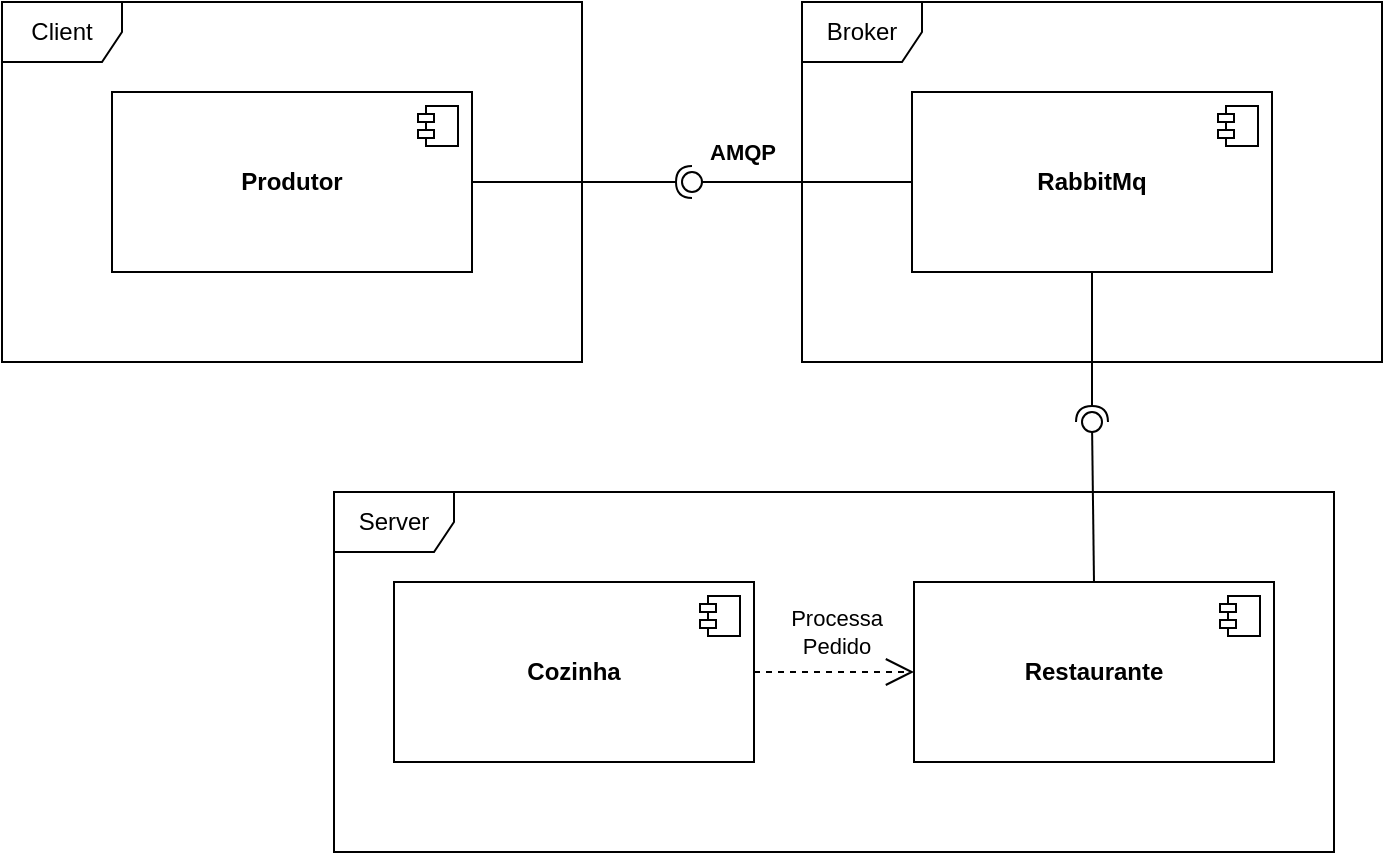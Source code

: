 <mxfile version="24.7.16">
  <diagram name="Page-1" id="SXDIz1O8bFwts2_nE0uL">
    <mxGraphModel dx="1361" dy="629" grid="1" gridSize="10" guides="1" tooltips="1" connect="1" arrows="1" fold="1" page="1" pageScale="1" pageWidth="850" pageHeight="1100" math="0" shadow="0">
      <root>
        <mxCell id="0" />
        <mxCell id="1" parent="0" />
        <mxCell id="FkhsFR7Fl35TN2OS2gGM-1" value="&lt;b&gt;Produtor&lt;/b&gt;" style="html=1;dropTarget=0;whiteSpace=wrap;" vertex="1" parent="1">
          <mxGeometry x="115" y="290" width="180" height="90" as="geometry" />
        </mxCell>
        <mxCell id="FkhsFR7Fl35TN2OS2gGM-2" value="" style="shape=module;jettyWidth=8;jettyHeight=4;" vertex="1" parent="FkhsFR7Fl35TN2OS2gGM-1">
          <mxGeometry x="1" width="20" height="20" relative="1" as="geometry">
            <mxPoint x="-27" y="7" as="offset" />
          </mxGeometry>
        </mxCell>
        <mxCell id="FkhsFR7Fl35TN2OS2gGM-3" value="&lt;b&gt;Restaurante&lt;/b&gt;" style="html=1;dropTarget=0;whiteSpace=wrap;" vertex="1" parent="1">
          <mxGeometry x="516" y="535" width="180" height="90" as="geometry" />
        </mxCell>
        <mxCell id="FkhsFR7Fl35TN2OS2gGM-4" value="" style="shape=module;jettyWidth=8;jettyHeight=4;" vertex="1" parent="FkhsFR7Fl35TN2OS2gGM-3">
          <mxGeometry x="1" width="20" height="20" relative="1" as="geometry">
            <mxPoint x="-27" y="7" as="offset" />
          </mxGeometry>
        </mxCell>
        <mxCell id="FkhsFR7Fl35TN2OS2gGM-5" value="&lt;b&gt;Cozinha&lt;/b&gt;" style="html=1;dropTarget=0;whiteSpace=wrap;" vertex="1" parent="1">
          <mxGeometry x="256" y="535" width="180" height="90" as="geometry" />
        </mxCell>
        <mxCell id="FkhsFR7Fl35TN2OS2gGM-6" value="" style="shape=module;jettyWidth=8;jettyHeight=4;" vertex="1" parent="FkhsFR7Fl35TN2OS2gGM-5">
          <mxGeometry x="1" width="20" height="20" relative="1" as="geometry">
            <mxPoint x="-27" y="7" as="offset" />
          </mxGeometry>
        </mxCell>
        <mxCell id="FkhsFR7Fl35TN2OS2gGM-7" value="Server" style="shape=umlFrame;whiteSpace=wrap;html=1;pointerEvents=0;" vertex="1" parent="1">
          <mxGeometry x="226" y="490" width="500" height="180" as="geometry" />
        </mxCell>
        <mxCell id="FkhsFR7Fl35TN2OS2gGM-12" value="" style="endArrow=open;endSize=12;dashed=1;html=1;rounded=0;" edge="1" parent="1" source="FkhsFR7Fl35TN2OS2gGM-5" target="FkhsFR7Fl35TN2OS2gGM-3">
          <mxGeometry width="160" relative="1" as="geometry">
            <mxPoint x="306" y="590" as="sourcePoint" />
            <mxPoint x="466" y="590" as="targetPoint" />
          </mxGeometry>
        </mxCell>
        <mxCell id="FkhsFR7Fl35TN2OS2gGM-28" value="Processa&lt;br&gt;Pedido" style="edgeLabel;html=1;align=center;verticalAlign=middle;resizable=0;points=[];" vertex="1" connectable="0" parent="FkhsFR7Fl35TN2OS2gGM-12">
          <mxGeometry x="-0.188" y="2" relative="1" as="geometry">
            <mxPoint x="8" y="-18" as="offset" />
          </mxGeometry>
        </mxCell>
        <mxCell id="FkhsFR7Fl35TN2OS2gGM-13" value="&lt;b&gt;RabbitMq&lt;/b&gt;" style="html=1;dropTarget=0;whiteSpace=wrap;" vertex="1" parent="1">
          <mxGeometry x="515" y="290" width="180" height="90" as="geometry" />
        </mxCell>
        <mxCell id="FkhsFR7Fl35TN2OS2gGM-14" value="" style="shape=module;jettyWidth=8;jettyHeight=4;" vertex="1" parent="FkhsFR7Fl35TN2OS2gGM-13">
          <mxGeometry x="1" width="20" height="20" relative="1" as="geometry">
            <mxPoint x="-27" y="7" as="offset" />
          </mxGeometry>
        </mxCell>
        <mxCell id="FkhsFR7Fl35TN2OS2gGM-15" value="Client" style="shape=umlFrame;whiteSpace=wrap;html=1;pointerEvents=0;" vertex="1" parent="1">
          <mxGeometry x="60" y="245" width="290" height="180" as="geometry" />
        </mxCell>
        <mxCell id="FkhsFR7Fl35TN2OS2gGM-16" value="" style="rounded=0;orthogonalLoop=1;jettySize=auto;html=1;endArrow=halfCircle;endFill=0;endSize=6;strokeWidth=1;sketch=0;" edge="1" target="FkhsFR7Fl35TN2OS2gGM-18" parent="1" source="FkhsFR7Fl35TN2OS2gGM-1">
          <mxGeometry relative="1" as="geometry">
            <mxPoint x="425" y="335" as="sourcePoint" />
          </mxGeometry>
        </mxCell>
        <mxCell id="FkhsFR7Fl35TN2OS2gGM-17" value="" style="rounded=0;orthogonalLoop=1;jettySize=auto;html=1;endArrow=oval;endFill=0;sketch=0;sourcePerimeterSpacing=0;targetPerimeterSpacing=0;endSize=10;" edge="1" target="FkhsFR7Fl35TN2OS2gGM-18" parent="1" source="FkhsFR7Fl35TN2OS2gGM-13">
          <mxGeometry relative="1" as="geometry">
            <mxPoint x="385" y="335" as="sourcePoint" />
          </mxGeometry>
        </mxCell>
        <mxCell id="FkhsFR7Fl35TN2OS2gGM-20" value="&lt;strong&gt;AMQP&lt;/strong&gt;" style="edgeLabel;html=1;align=center;verticalAlign=middle;resizable=0;points=[];" vertex="1" connectable="0" parent="FkhsFR7Fl35TN2OS2gGM-17">
          <mxGeometry x="0.336" y="2" relative="1" as="geometry">
            <mxPoint x="-12" y="-17" as="offset" />
          </mxGeometry>
        </mxCell>
        <mxCell id="FkhsFR7Fl35TN2OS2gGM-18" value="" style="ellipse;whiteSpace=wrap;html=1;align=center;aspect=fixed;fillColor=none;strokeColor=none;resizable=0;perimeter=centerPerimeter;rotatable=0;allowArrows=0;points=[];outlineConnect=1;" vertex="1" parent="1">
          <mxGeometry x="400" y="330" width="10" height="10" as="geometry" />
        </mxCell>
        <mxCell id="FkhsFR7Fl35TN2OS2gGM-19" value="Broker" style="shape=umlFrame;whiteSpace=wrap;html=1;pointerEvents=0;" vertex="1" parent="1">
          <mxGeometry x="460" y="245" width="290" height="180" as="geometry" />
        </mxCell>
        <mxCell id="FkhsFR7Fl35TN2OS2gGM-25" value="" style="rounded=0;orthogonalLoop=1;jettySize=auto;html=1;endArrow=halfCircle;endFill=0;endSize=6;strokeWidth=1;sketch=0;" edge="1" target="FkhsFR7Fl35TN2OS2gGM-27" parent="1" source="FkhsFR7Fl35TN2OS2gGM-13">
          <mxGeometry relative="1" as="geometry">
            <mxPoint x="625" y="455" as="sourcePoint" />
          </mxGeometry>
        </mxCell>
        <mxCell id="FkhsFR7Fl35TN2OS2gGM-26" value="" style="rounded=0;orthogonalLoop=1;jettySize=auto;html=1;endArrow=oval;endFill=0;sketch=0;sourcePerimeterSpacing=0;targetPerimeterSpacing=0;endSize=10;exitX=0.5;exitY=0;exitDx=0;exitDy=0;" edge="1" target="FkhsFR7Fl35TN2OS2gGM-27" parent="1" source="FkhsFR7Fl35TN2OS2gGM-3">
          <mxGeometry relative="1" as="geometry">
            <mxPoint x="585" y="455" as="sourcePoint" />
          </mxGeometry>
        </mxCell>
        <mxCell id="FkhsFR7Fl35TN2OS2gGM-27" value="" style="ellipse;whiteSpace=wrap;html=1;align=center;aspect=fixed;fillColor=none;strokeColor=none;resizable=0;perimeter=centerPerimeter;rotatable=0;allowArrows=0;points=[];outlineConnect=1;" vertex="1" parent="1">
          <mxGeometry x="600" y="450" width="10" height="10" as="geometry" />
        </mxCell>
      </root>
    </mxGraphModel>
  </diagram>
</mxfile>
